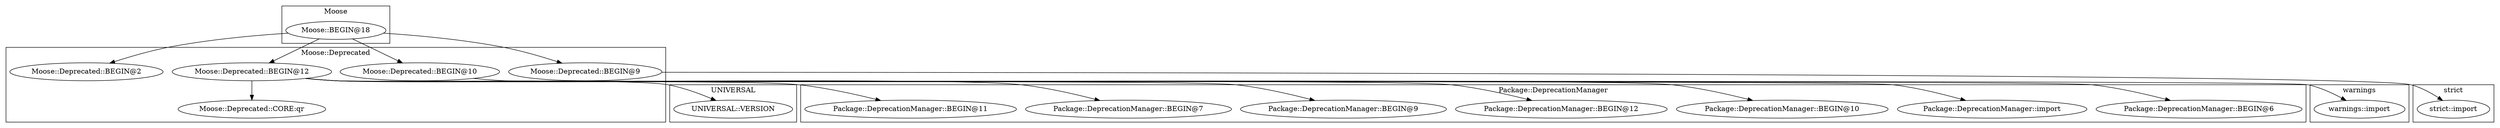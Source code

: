 digraph {
graph [overlap=false]
subgraph cluster_UNIVERSAL {
	label="UNIVERSAL";
	"UNIVERSAL::VERSION";
}
subgraph cluster_warnings {
	label="warnings";
	"warnings::import";
}
subgraph cluster_Moose {
	label="Moose";
	"Moose::BEGIN@18";
}
subgraph cluster_Moose_Deprecated {
	label="Moose::Deprecated";
	"Moose::Deprecated::CORE:qr";
	"Moose::Deprecated::BEGIN@12";
	"Moose::Deprecated::BEGIN@10";
	"Moose::Deprecated::BEGIN@9";
	"Moose::Deprecated::BEGIN@2";
}
subgraph cluster_Package_DeprecationManager {
	label="Package::DeprecationManager";
	"Package::DeprecationManager::BEGIN@6";
	"Package::DeprecationManager::import";
	"Package::DeprecationManager::BEGIN@10";
	"Package::DeprecationManager::BEGIN@12";
	"Package::DeprecationManager::BEGIN@9";
	"Package::DeprecationManager::BEGIN@7";
	"Package::DeprecationManager::BEGIN@11";
}
subgraph cluster_strict {
	label="strict";
	"strict::import";
}
"Moose::Deprecated::BEGIN@12" -> "Package::DeprecationManager::BEGIN@9";
"Moose::Deprecated::BEGIN@12" -> "Package::DeprecationManager::BEGIN@12";
"Moose::BEGIN@18" -> "Moose::Deprecated::BEGIN@9";
"Moose::BEGIN@18" -> "Moose::Deprecated::BEGIN@2";
"Moose::BEGIN@18" -> "Moose::Deprecated::BEGIN@12";
"Moose::Deprecated::BEGIN@12" -> "Package::DeprecationManager::BEGIN@7";
"Moose::Deprecated::BEGIN@9" -> "strict::import";
"Moose::Deprecated::BEGIN@12" -> "Package::DeprecationManager::BEGIN@10";
"Moose::Deprecated::BEGIN@10" -> "warnings::import";
"Moose::Deprecated::BEGIN@12" -> "Package::DeprecationManager::import";
"Moose::BEGIN@18" -> "Moose::Deprecated::BEGIN@10";
"Moose::Deprecated::BEGIN@12" -> "Package::DeprecationManager::BEGIN@6";
"Moose::Deprecated::BEGIN@12" -> "Moose::Deprecated::CORE:qr";
"Moose::Deprecated::BEGIN@12" -> "UNIVERSAL::VERSION";
"Moose::Deprecated::BEGIN@12" -> "Package::DeprecationManager::BEGIN@11";
}
